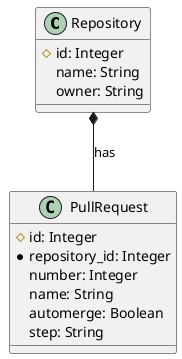 @startuml Schema
class Repository {
    #id: Integer
    name: String
    owner: String
}
class PullRequest {
    #id: Integer
    *repository_id: Integer
    number: Integer
    name: String
    automerge: Boolean
    step: String
}

Repository *-- PullRequest : has
@enduml